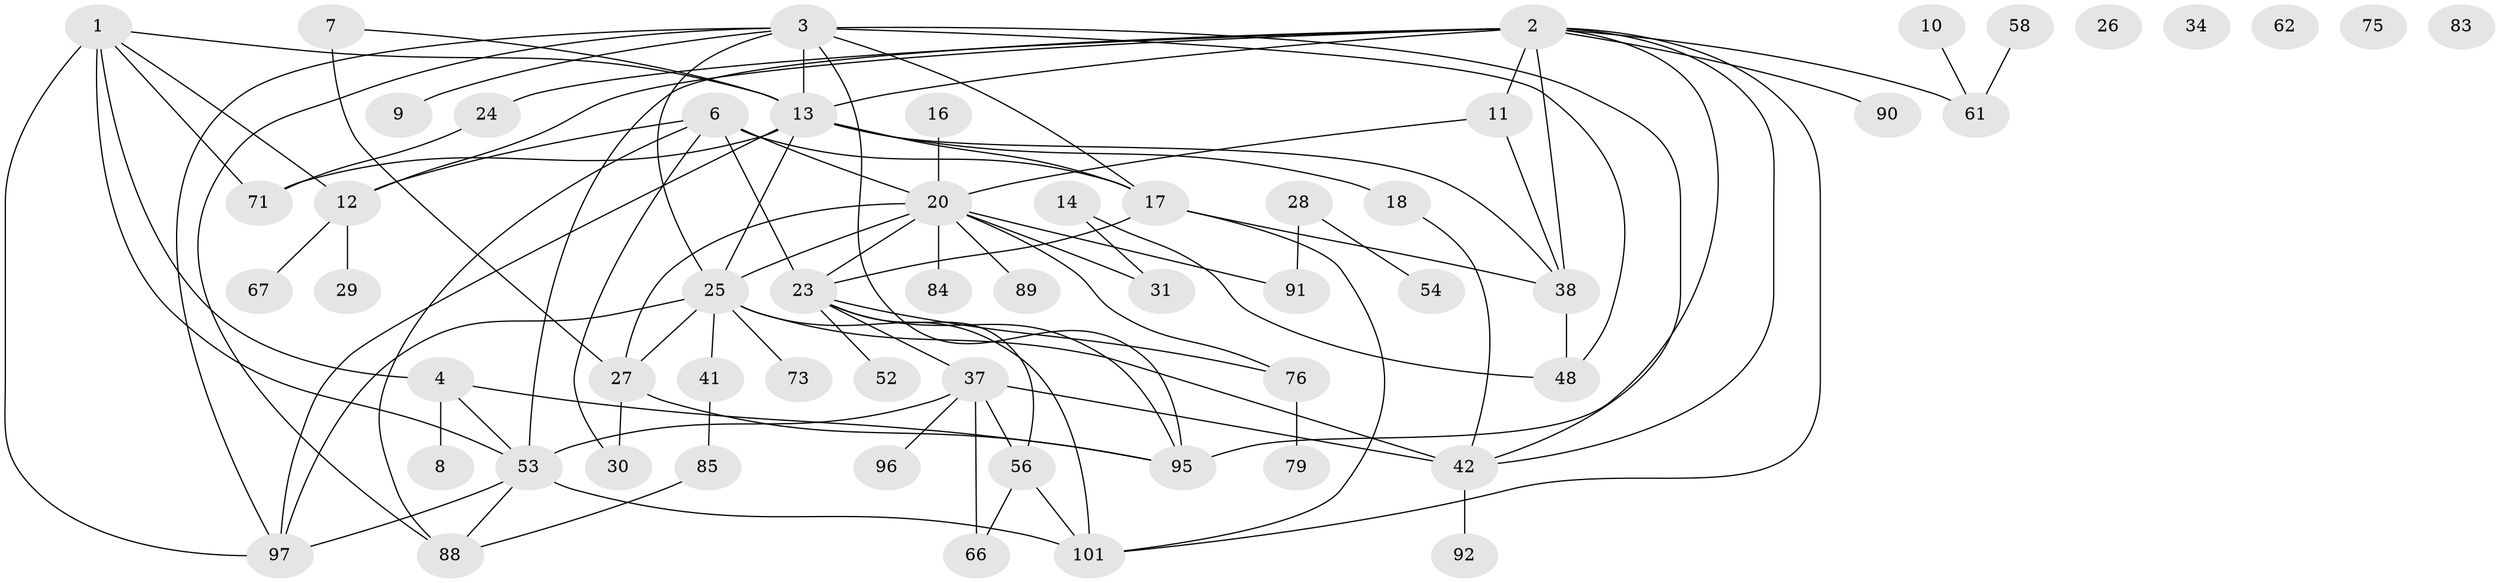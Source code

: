 // original degree distribution, {3: 0.21367521367521367, 6: 0.02564102564102564, 4: 0.1623931623931624, 1: 0.17094017094017094, 2: 0.27350427350427353, 5: 0.08547008547008547, 0: 0.042735042735042736, 8: 0.017094017094017096, 7: 0.008547008547008548}
// Generated by graph-tools (version 1.1) at 2025/13/03/09/25 04:13:12]
// undirected, 58 vertices, 95 edges
graph export_dot {
graph [start="1"]
  node [color=gray90,style=filled];
  1 [super="+93+69"];
  2 [super="+5+81"];
  3 [super="+63+104"];
  4 [super="+19+15"];
  6 [super="+43"];
  7 [super="+35"];
  8;
  9;
  10;
  11;
  12 [super="+21"];
  13 [super="+22"];
  14;
  16 [super="+106"];
  17 [super="+99+60"];
  18;
  20 [super="+33+55"];
  23 [super="+40"];
  24;
  25 [super="+39+45"];
  26;
  27 [super="+51"];
  28;
  29 [super="+59"];
  30 [super="+82+32"];
  31 [super="+98"];
  34;
  37 [super="+77+47"];
  38 [super="+44"];
  41 [super="+46"];
  42 [super="+102"];
  48 [super="+113+114"];
  52;
  53 [super="+68"];
  54;
  56;
  58;
  61;
  62;
  66;
  67;
  71;
  73;
  75;
  76;
  79;
  83;
  84;
  85 [super="+115"];
  88 [super="+103"];
  89;
  90;
  91;
  92;
  95;
  96;
  97 [super="+107"];
  101 [super="+105"];
  1 -- 12;
  1 -- 4;
  1 -- 53 [weight=2];
  1 -- 97;
  1 -- 71;
  1 -- 13;
  2 -- 11;
  2 -- 61;
  2 -- 95;
  2 -- 13;
  2 -- 101;
  2 -- 53 [weight=2];
  2 -- 24;
  2 -- 90;
  2 -- 42;
  2 -- 12;
  2 -- 38;
  3 -- 95;
  3 -- 48;
  3 -- 97;
  3 -- 9;
  3 -- 13;
  3 -- 25;
  3 -- 17;
  3 -- 88;
  3 -- 42;
  4 -- 95;
  4 -- 53;
  4 -- 8;
  6 -- 23;
  6 -- 12;
  6 -- 17;
  6 -- 88;
  6 -- 20;
  6 -- 30;
  7 -- 13;
  7 -- 27 [weight=2];
  10 -- 61;
  11 -- 20;
  11 -- 38;
  12 -- 67;
  12 -- 29;
  13 -- 71;
  13 -- 17;
  13 -- 18;
  13 -- 97;
  13 -- 25;
  13 -- 38;
  14 -- 48;
  14 -- 31;
  16 -- 20;
  17 -- 101;
  17 -- 38;
  17 -- 23;
  18 -- 42;
  20 -- 76 [weight=2];
  20 -- 23 [weight=2];
  20 -- 25 [weight=2];
  20 -- 91;
  20 -- 31;
  20 -- 27;
  20 -- 89;
  20 -- 84;
  23 -- 56;
  23 -- 95;
  23 -- 37;
  23 -- 52;
  23 -- 76;
  24 -- 71;
  25 -- 97;
  25 -- 73;
  25 -- 101;
  25 -- 41;
  25 -- 42;
  25 -- 27;
  27 -- 30;
  27 -- 95;
  28 -- 54;
  28 -- 91;
  37 -- 42 [weight=2];
  37 -- 96;
  37 -- 66;
  37 -- 56;
  37 -- 53 [weight=2];
  38 -- 48;
  41 -- 85;
  42 -- 92;
  53 -- 88;
  53 -- 97;
  53 -- 101;
  56 -- 66;
  56 -- 101;
  58 -- 61;
  76 -- 79;
  85 -- 88;
}
